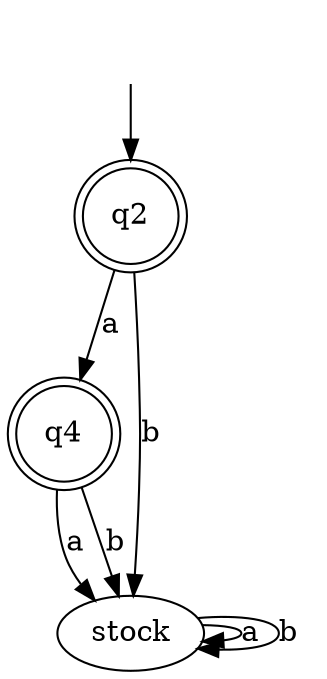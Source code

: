 digraph {
	start [style = "invis"]
	start -> "q2"
	"q2" [shape=doublecircle]
	"q4" [shape=doublecircle]
	"q2" -> "q4" [label = "a"]
	"stock"
	"q2" -> "stock" [label = "b"]
	"q4" -> "stock" [label = "a"]
	"q4" -> "stock" [label = "b"]
	"stock" -> "stock" [label = "a"]
	"stock" -> "stock" [label = "b"]
}